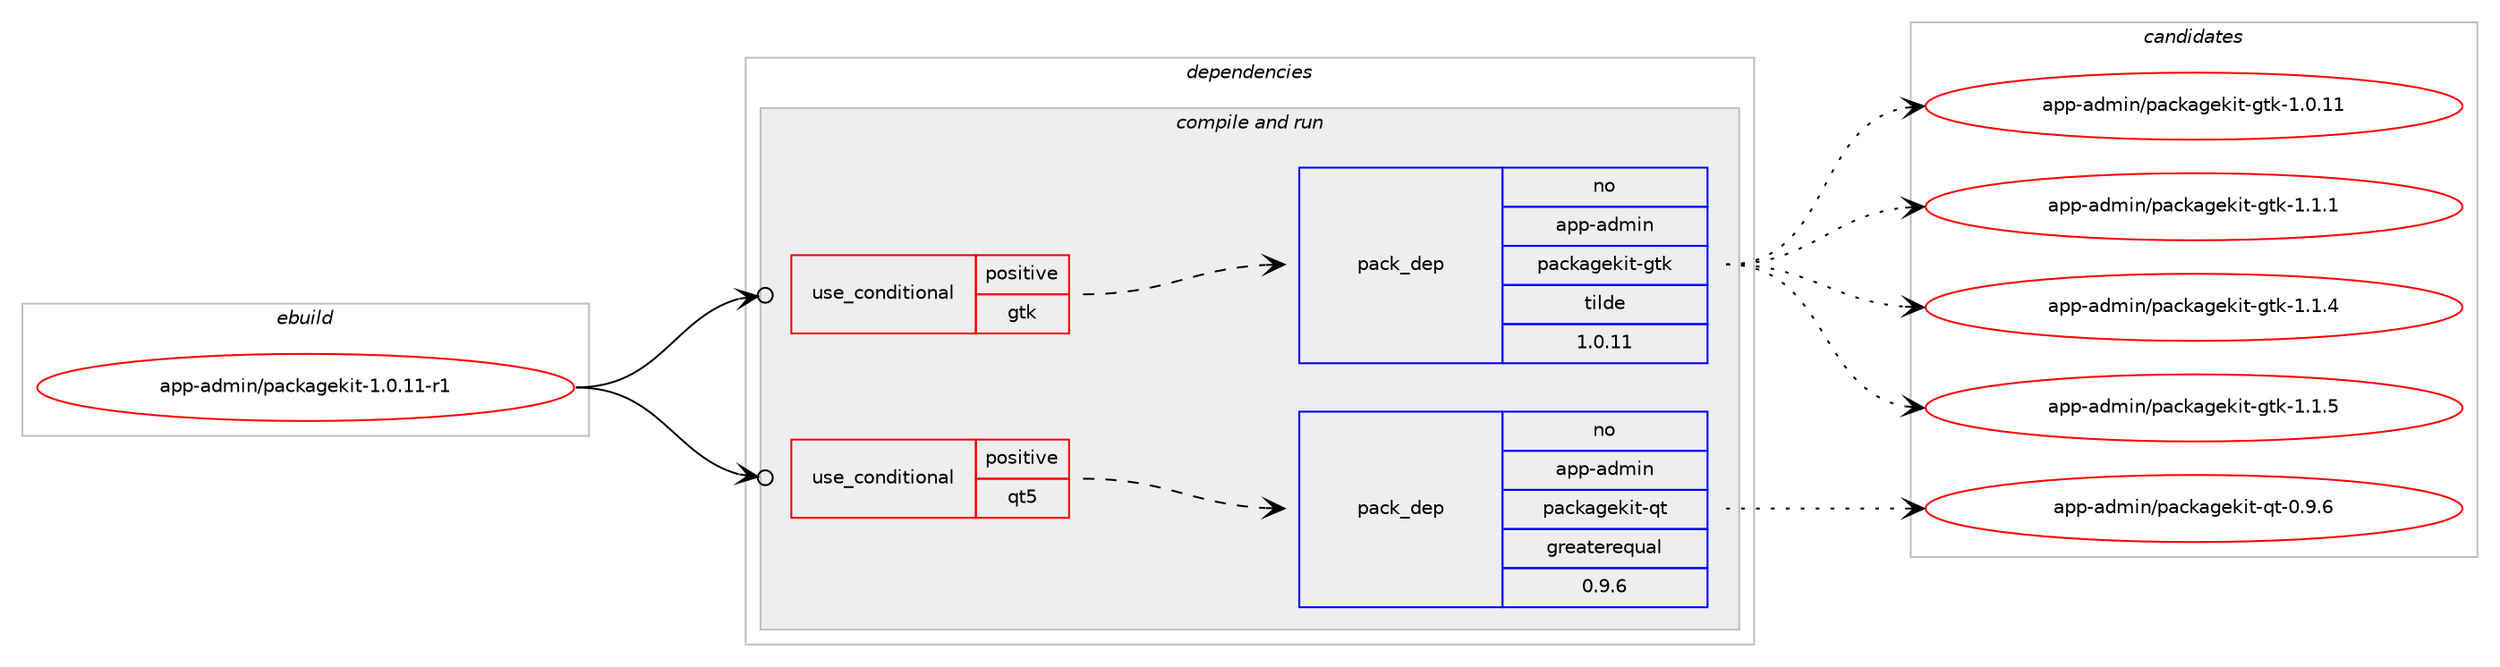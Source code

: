 digraph prolog {

# *************
# Graph options
# *************

newrank=true;
concentrate=true;
compound=true;
graph [rankdir=LR,fontname=Helvetica,fontsize=10,ranksep=1.5];#, ranksep=2.5, nodesep=0.2];
edge  [arrowhead=vee];
node  [fontname=Helvetica,fontsize=10];

# **********
# The ebuild
# **********

subgraph cluster_leftcol {
color=gray;
rank=same;
label=<<i>ebuild</i>>;
id [label="app-admin/packagekit-1.0.11-r1", color=red, width=4, href="../app-admin/packagekit-1.0.11-r1.svg"];
}

# ****************
# The dependencies
# ****************

subgraph cluster_midcol {
color=gray;
label=<<i>dependencies</i>>;
subgraph cluster_compile {
fillcolor="#eeeeee";
style=filled;
label=<<i>compile</i>>;
}
subgraph cluster_compileandrun {
fillcolor="#eeeeee";
style=filled;
label=<<i>compile and run</i>>;
subgraph cond757 {
dependency3479 [label=<<TABLE BORDER="0" CELLBORDER="1" CELLSPACING="0" CELLPADDING="4"><TR><TD ROWSPAN="3" CELLPADDING="10">use_conditional</TD></TR><TR><TD>positive</TD></TR><TR><TD>gtk</TD></TR></TABLE>>, shape=none, color=red];
subgraph pack2646 {
dependency3480 [label=<<TABLE BORDER="0" CELLBORDER="1" CELLSPACING="0" CELLPADDING="4" WIDTH="220"><TR><TD ROWSPAN="6" CELLPADDING="30">pack_dep</TD></TR><TR><TD WIDTH="110">no</TD></TR><TR><TD>app-admin</TD></TR><TR><TD>packagekit-gtk</TD></TR><TR><TD>tilde</TD></TR><TR><TD>1.0.11</TD></TR></TABLE>>, shape=none, color=blue];
}
dependency3479:e -> dependency3480:w [weight=20,style="dashed",arrowhead="vee"];
}
id:e -> dependency3479:w [weight=20,style="solid",arrowhead="odotvee"];
subgraph cond758 {
dependency3481 [label=<<TABLE BORDER="0" CELLBORDER="1" CELLSPACING="0" CELLPADDING="4"><TR><TD ROWSPAN="3" CELLPADDING="10">use_conditional</TD></TR><TR><TD>positive</TD></TR><TR><TD>qt5</TD></TR></TABLE>>, shape=none, color=red];
subgraph pack2647 {
dependency3482 [label=<<TABLE BORDER="0" CELLBORDER="1" CELLSPACING="0" CELLPADDING="4" WIDTH="220"><TR><TD ROWSPAN="6" CELLPADDING="30">pack_dep</TD></TR><TR><TD WIDTH="110">no</TD></TR><TR><TD>app-admin</TD></TR><TR><TD>packagekit-qt</TD></TR><TR><TD>greaterequal</TD></TR><TR><TD>0.9.6</TD></TR></TABLE>>, shape=none, color=blue];
}
dependency3481:e -> dependency3482:w [weight=20,style="dashed",arrowhead="vee"];
}
id:e -> dependency3481:w [weight=20,style="solid",arrowhead="odotvee"];
}
subgraph cluster_run {
fillcolor="#eeeeee";
style=filled;
label=<<i>run</i>>;
}
}

# **************
# The candidates
# **************

subgraph cluster_choices {
rank=same;
color=gray;
label=<<i>candidates</i>>;

subgraph choice2646 {
color=black;
nodesep=1;
choice971121124597100109105110471129799107971031011071051164510311610745494648464949 [label="app-admin/packagekit-gtk-1.0.11", color=red, width=4,href="../app-admin/packagekit-gtk-1.0.11.svg"];
choice9711211245971001091051104711297991079710310110710511645103116107454946494649 [label="app-admin/packagekit-gtk-1.1.1", color=red, width=4,href="../app-admin/packagekit-gtk-1.1.1.svg"];
choice9711211245971001091051104711297991079710310110710511645103116107454946494652 [label="app-admin/packagekit-gtk-1.1.4", color=red, width=4,href="../app-admin/packagekit-gtk-1.1.4.svg"];
choice9711211245971001091051104711297991079710310110710511645103116107454946494653 [label="app-admin/packagekit-gtk-1.1.5", color=red, width=4,href="../app-admin/packagekit-gtk-1.1.5.svg"];
dependency3480:e -> choice971121124597100109105110471129799107971031011071051164510311610745494648464949:w [style=dotted,weight="100"];
dependency3480:e -> choice9711211245971001091051104711297991079710310110710511645103116107454946494649:w [style=dotted,weight="100"];
dependency3480:e -> choice9711211245971001091051104711297991079710310110710511645103116107454946494652:w [style=dotted,weight="100"];
dependency3480:e -> choice9711211245971001091051104711297991079710310110710511645103116107454946494653:w [style=dotted,weight="100"];
}
subgraph choice2647 {
color=black;
nodesep=1;
choice9711211245971001091051104711297991079710310110710511645113116454846574654 [label="app-admin/packagekit-qt-0.9.6", color=red, width=4,href="../app-admin/packagekit-qt-0.9.6.svg"];
dependency3482:e -> choice9711211245971001091051104711297991079710310110710511645113116454846574654:w [style=dotted,weight="100"];
}
}

}
